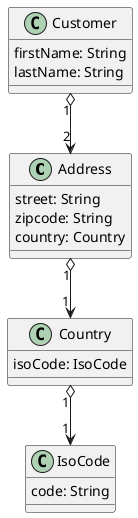 
@startuml

class Address{
    street: String
    zipcode: String
    country: Country
}
class Country{
    isoCode: IsoCode
}
class IsoCode{
    code: String
}
class Customer{
    firstName: String
    lastName: String
}

Customer "1" o--> "2" Address
Address "1" o--> "1" Country
Country "1" o--> "1" IsoCode
@enduml